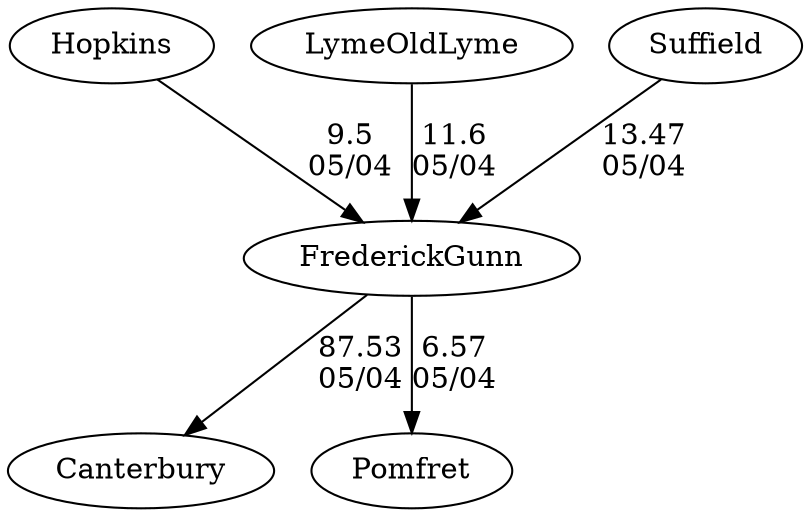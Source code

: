digraph girls2foursFrederickGunn {Canterbury [URL="girls2foursFrederickGunnCanterbury.html"];FrederickGunn [URL="girls2foursFrederickGunnFrederickGunn.html"];Pomfret [URL="girls2foursFrederickGunnPomfret.html"];Hopkins [URL="girls2foursFrederickGunnHopkins.html"];LymeOldLyme [URL="girls2foursFrederickGunnLymeOldLyme.html"];Suffield [URL="girls2foursFrederickGunnSuffield.html"];Suffield -> FrederickGunn[label="13.47
05/04", weight="87", tooltip="Founder's Day Regatta			
Conditions: Some cross wind in the first 500m shifting into a light tail wind in the last 1k. Teams with multiple boats in a single event only progressed the faster boat even if both finished top 3.", URL="", random="random"]; 
LymeOldLyme -> FrederickGunn[label="11.6
05/04", weight="89", tooltip="Founder's Day Regatta			
Conditions: Some cross wind in the first 500m shifting into a light tail wind in the last 1k. Teams with multiple boats in a single event only progressed the faster boat even if both finished top 3.", URL="", random="random"]; 
Hopkins -> FrederickGunn[label="9.5
05/04", weight="91", tooltip="Founder's Day Regatta			
Conditions: Some cross wind in the first 500m shifting into a light tail wind in the last 1k. Teams with multiple boats in a single event only progressed the faster boat even if both finished top 3.", URL="", random="random"]; 
FrederickGunn -> Pomfret[label="6.57
05/04", weight="94", tooltip="Founder's Day Regatta			
Conditions: Some cross wind in the first 500m shifting into a light tail wind in the last 1k. Teams with multiple boats in a single event only progressed the faster boat even if both finished top 3.", URL="", random="random"]; 
FrederickGunn -> Canterbury[label="87.53
05/04", weight="13", tooltip="Founder's Day Regatta			
Conditions: Some cross wind in the first 500m shifting into a light tail wind in the last 1k. Teams with multiple boats in a single event only progressed the faster boat even if both finished top 3.", URL="", random="random"]}